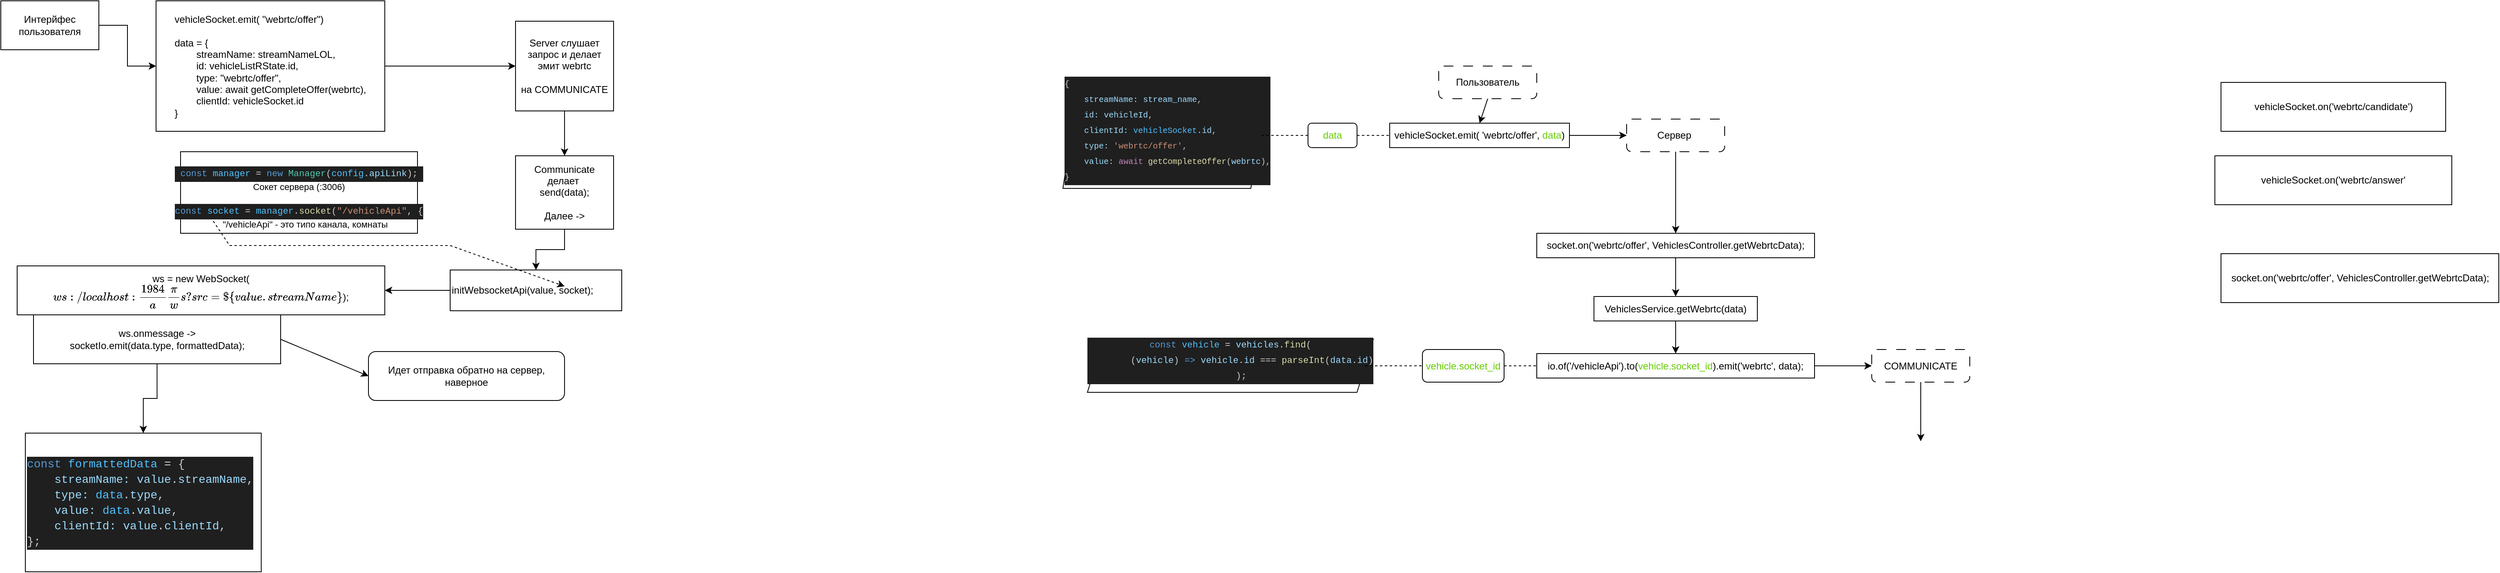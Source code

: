 <mxfile version="24.2.2" type="github">
  <diagram name="Страница — 1" id="N2BBvwz7dYq2u03mfkgw">
    <mxGraphModel dx="2206" dy="1205" grid="1" gridSize="10" guides="1" tooltips="1" connect="1" arrows="1" fold="1" page="1" pageScale="1" pageWidth="827" pageHeight="1169" math="0" shadow="0">
      <root>
        <mxCell id="0" />
        <mxCell id="1" parent="0" />
        <mxCell id="JpSsH_3zQxGx-G5elUN2-3" value="" style="edgeStyle=orthogonalEdgeStyle;rounded=0;orthogonalLoop=1;jettySize=auto;html=1;" parent="1" source="JpSsH_3zQxGx-G5elUN2-1" target="JpSsH_3zQxGx-G5elUN2-2" edge="1">
          <mxGeometry relative="1" as="geometry" />
        </mxCell>
        <mxCell id="JpSsH_3zQxGx-G5elUN2-1" value="Интерйфес пользователя" style="rounded=0;whiteSpace=wrap;html=1;" parent="1" vertex="1">
          <mxGeometry x="30" y="40" width="120" height="60" as="geometry" />
        </mxCell>
        <mxCell id="JpSsH_3zQxGx-G5elUN2-5" value="" style="edgeStyle=orthogonalEdgeStyle;rounded=0;orthogonalLoop=1;jettySize=auto;html=1;" parent="1" source="JpSsH_3zQxGx-G5elUN2-2" target="JpSsH_3zQxGx-G5elUN2-4" edge="1">
          <mxGeometry relative="1" as="geometry" />
        </mxCell>
        <mxCell id="JpSsH_3zQxGx-G5elUN2-2" value="&lt;div style=&quot;text-align: left;&quot;&gt;vehicleSocket.emit( &quot;webrtc/offer&quot;)&lt;br&gt;&lt;/div&gt;&lt;div style=&quot;text-align: left;&quot;&gt;&lt;span style=&quot;white-space: normal;&quot;&gt;&lt;br&gt;data = {&lt;/span&gt;&lt;/div&gt;&lt;div style=&quot;text-align: left;&quot;&gt;&lt;span style=&quot;white-space: normal;&quot;&gt;&lt;span style=&quot;white-space: pre;&quot;&gt;&#x9;&lt;/span&gt;streamName: streamNameLOL,&lt;/span&gt;&lt;/div&gt;&lt;div style=&quot;text-align: left;&quot;&gt;&lt;span style=&quot;background-color: initial;&quot;&gt;&lt;span style=&quot;white-space: pre;&quot;&gt;&#x9;&lt;/span&gt;id: vehicleListRState.id,&lt;/span&gt;&lt;/div&gt;&lt;div style=&quot;text-align: left;&quot;&gt;&lt;span style=&quot;white-space: normal;&quot;&gt;&lt;span style=&quot;white-space:pre&quot;&gt;&#x9;&lt;/span&gt;type: &quot;webrtc/offer&quot;,&lt;/span&gt;&lt;/div&gt;&lt;div style=&quot;text-align: left;&quot;&gt;&lt;span style=&quot;white-space: normal;&quot;&gt;&lt;span style=&quot;white-space:pre&quot;&gt;&#x9;&lt;/span&gt;value: await getCompleteOffer(webrtc),&lt;/span&gt;&lt;/div&gt;&lt;div style=&quot;text-align: left;&quot;&gt;&lt;span style=&quot;white-space: normal;&quot;&gt;&lt;span style=&quot;white-space:pre&quot;&gt;&#x9;&lt;/span&gt;clientId: vehicleSocket.id&lt;/span&gt;&lt;/div&gt;&lt;div style=&quot;text-align: left;&quot;&gt;&lt;span style=&quot;white-space: normal;&quot;&gt;}&lt;br&gt;&lt;/span&gt;&lt;/div&gt;" style="whiteSpace=wrap;html=1;rounded=0;" parent="1" vertex="1">
          <mxGeometry x="220" y="40" width="280" height="160" as="geometry" />
        </mxCell>
        <mxCell id="JpSsH_3zQxGx-G5elUN2-7" value="" style="edgeStyle=orthogonalEdgeStyle;rounded=0;orthogonalLoop=1;jettySize=auto;html=1;" parent="1" source="JpSsH_3zQxGx-G5elUN2-4" target="JpSsH_3zQxGx-G5elUN2-6" edge="1">
          <mxGeometry relative="1" as="geometry" />
        </mxCell>
        <mxCell id="JpSsH_3zQxGx-G5elUN2-4" value="Server слушает запрос и делает эмит webrtc&lt;br&gt;&lt;br&gt;&lt;div&gt;на COMMUNICATE&lt;/div&gt;" style="whiteSpace=wrap;html=1;rounded=0;" parent="1" vertex="1">
          <mxGeometry x="660" y="65" width="120" height="110" as="geometry" />
        </mxCell>
        <mxCell id="JpSsH_3zQxGx-G5elUN2-10" value="" style="edgeStyle=orthogonalEdgeStyle;rounded=0;orthogonalLoop=1;jettySize=auto;html=1;" parent="1" source="JpSsH_3zQxGx-G5elUN2-6" target="JpSsH_3zQxGx-G5elUN2-9" edge="1">
          <mxGeometry relative="1" as="geometry" />
        </mxCell>
        <mxCell id="JpSsH_3zQxGx-G5elUN2-6" value="Communicate делает&amp;nbsp;&lt;div&gt;send(data);&lt;/div&gt;&lt;div&gt;&lt;br&gt;&lt;/div&gt;&lt;div&gt;Далее -&amp;gt;&lt;/div&gt;" style="whiteSpace=wrap;html=1;rounded=0;" parent="1" vertex="1">
          <mxGeometry x="660" y="230" width="120" height="90" as="geometry" />
        </mxCell>
        <mxCell id="JpSsH_3zQxGx-G5elUN2-12" value="" style="edgeStyle=orthogonalEdgeStyle;rounded=0;orthogonalLoop=1;jettySize=auto;html=1;" parent="1" source="JpSsH_3zQxGx-G5elUN2-9" target="JpSsH_3zQxGx-G5elUN2-11" edge="1">
          <mxGeometry relative="1" as="geometry" />
        </mxCell>
        <UserObject label="initWebsocketApi(value, socket);" id="JpSsH_3zQxGx-G5elUN2-9">
          <mxCell style="whiteSpace=wrap;html=1;rounded=0;align=left;" parent="1" vertex="1">
            <mxGeometry x="580" y="370" width="210" height="50" as="geometry" />
          </mxCell>
        </UserObject>
        <mxCell id="JpSsH_3zQxGx-G5elUN2-11" value="ws = new WebSocket(`ws://localhost:1984/api/ws?src=${value.streamName}`);" style="whiteSpace=wrap;html=1;align=center;rounded=0;" parent="1" vertex="1">
          <mxGeometry x="50" y="365" width="450" height="60" as="geometry" />
        </mxCell>
        <mxCell id="JpSsH_3zQxGx-G5elUN2-26" value="" style="edgeStyle=orthogonalEdgeStyle;rounded=0;orthogonalLoop=1;jettySize=auto;html=1;" parent="1" source="JpSsH_3zQxGx-G5elUN2-17" target="JpSsH_3zQxGx-G5elUN2-25" edge="1">
          <mxGeometry relative="1" as="geometry" />
        </mxCell>
        <UserObject label="ws.onmessage -&amp;gt;&lt;div&gt;socketIo.emit(data.type, formattedData);&lt;/div&gt;" id="JpSsH_3zQxGx-G5elUN2-17">
          <mxCell style="rounded=0;whiteSpace=wrap;html=1;" parent="1" vertex="1">
            <mxGeometry x="70" y="425" width="302.5" height="60" as="geometry" />
          </mxCell>
        </UserObject>
        <mxCell id="JpSsH_3zQxGx-G5elUN2-21" value="Идет отправка обратно на сервер, наверное" style="rounded=1;whiteSpace=wrap;html=1;" parent="1" vertex="1">
          <mxGeometry x="480" y="470" width="240" height="60" as="geometry" />
        </mxCell>
        <mxCell id="JpSsH_3zQxGx-G5elUN2-22" value="" style="endArrow=classic;html=1;rounded=0;exitX=1;exitY=0.5;exitDx=0;exitDy=0;entryX=0;entryY=0.5;entryDx=0;entryDy=0;" parent="1" source="JpSsH_3zQxGx-G5elUN2-17" target="JpSsH_3zQxGx-G5elUN2-21" edge="1">
          <mxGeometry width="50" height="50" relative="1" as="geometry">
            <mxPoint x="390" y="290" as="sourcePoint" />
            <mxPoint x="440" y="240" as="targetPoint" />
          </mxGeometry>
        </mxCell>
        <mxCell id="JpSsH_3zQxGx-G5elUN2-25" value="&lt;br&gt;&lt;div style=&quot;color: #cccccc;background-color: #1f1f1f;font-family: Consolas, &#39;Courier New&#39;, monospace;font-weight: normal;font-size: 14px;line-height: 19px;white-space: pre;&quot;&gt;&lt;div&gt;&lt;span style=&quot;color: #569cd6;&quot;&gt;const&lt;/span&gt;&lt;span style=&quot;color: #cccccc;&quot;&gt; &lt;/span&gt;&lt;span style=&quot;color: #4fc1ff;&quot;&gt;formattedData&lt;/span&gt;&lt;span style=&quot;color: #cccccc;&quot;&gt; &lt;/span&gt;&lt;span style=&quot;color: #d4d4d4;&quot;&gt;=&lt;/span&gt;&lt;span style=&quot;color: #cccccc;&quot;&gt; {&lt;/span&gt;&lt;/div&gt;&lt;div&gt;&lt;span style=&quot;color: #cccccc;&quot;&gt;&amp;nbsp; &amp;nbsp; &lt;/span&gt;&lt;span style=&quot;color: #9cdcfe;&quot;&gt;streamName&lt;/span&gt;&lt;span style=&quot;color: #9cdcfe;&quot;&gt;:&lt;/span&gt;&lt;span style=&quot;color: #cccccc;&quot;&gt; &lt;/span&gt;&lt;span style=&quot;color: #9cdcfe;&quot;&gt;value&lt;/span&gt;&lt;span style=&quot;color: #cccccc;&quot;&gt;.&lt;/span&gt;&lt;span style=&quot;color: #9cdcfe;&quot;&gt;streamName&lt;/span&gt;&lt;span style=&quot;color: #cccccc;&quot;&gt;,&lt;/span&gt;&lt;/div&gt;&lt;div&gt;&lt;span style=&quot;color: #cccccc;&quot;&gt;&amp;nbsp; &amp;nbsp; &lt;/span&gt;&lt;span style=&quot;color: #9cdcfe;&quot;&gt;type&lt;/span&gt;&lt;span style=&quot;color: #9cdcfe;&quot;&gt;:&lt;/span&gt;&lt;span style=&quot;color: #cccccc;&quot;&gt; &lt;/span&gt;&lt;span style=&quot;color: #4fc1ff;&quot;&gt;data&lt;/span&gt;&lt;span style=&quot;color: #cccccc;&quot;&gt;.&lt;/span&gt;&lt;span style=&quot;color: #9cdcfe;&quot;&gt;type&lt;/span&gt;&lt;span style=&quot;color: #cccccc;&quot;&gt;,&lt;/span&gt;&lt;/div&gt;&lt;div&gt;&lt;span style=&quot;color: #cccccc;&quot;&gt;&amp;nbsp; &amp;nbsp; &lt;/span&gt;&lt;span style=&quot;color: #9cdcfe;&quot;&gt;value&lt;/span&gt;&lt;span style=&quot;color: #9cdcfe;&quot;&gt;:&lt;/span&gt;&lt;span style=&quot;color: #cccccc;&quot;&gt; &lt;/span&gt;&lt;span style=&quot;color: #4fc1ff;&quot;&gt;data&lt;/span&gt;&lt;span style=&quot;color: #cccccc;&quot;&gt;.&lt;/span&gt;&lt;span style=&quot;color: #9cdcfe;&quot;&gt;value&lt;/span&gt;&lt;span style=&quot;color: #cccccc;&quot;&gt;,&lt;/span&gt;&lt;/div&gt;&lt;div&gt;&lt;span style=&quot;color: #cccccc;&quot;&gt;&amp;nbsp; &amp;nbsp; &lt;/span&gt;&lt;span style=&quot;color: #9cdcfe;&quot;&gt;clientId&lt;/span&gt;&lt;span style=&quot;color: #9cdcfe;&quot;&gt;:&lt;/span&gt;&lt;span style=&quot;color: #cccccc;&quot;&gt; &lt;/span&gt;&lt;span style=&quot;color: #9cdcfe;&quot;&gt;value&lt;/span&gt;&lt;span style=&quot;color: #cccccc;&quot;&gt;.&lt;/span&gt;&lt;span style=&quot;color: #9cdcfe;&quot;&gt;clientId&lt;/span&gt;&lt;span style=&quot;color: #cccccc;&quot;&gt;,&lt;/span&gt;&lt;/div&gt;&lt;div&gt;&lt;span style=&quot;color: #cccccc;&quot;&gt;};&lt;/span&gt;&lt;/div&gt;&lt;/div&gt;&lt;div&gt;&lt;br/&gt;&lt;/div&gt;" style="whiteSpace=wrap;html=1;rounded=0;align=left;" parent="1" vertex="1">
          <mxGeometry x="60.01" y="570" width="288.75" height="170" as="geometry" />
        </mxCell>
        <mxCell id="JpSsH_3zQxGx-G5elUN2-27" value="&lt;br style=&quot;font-size: 11px;&quot;&gt;&lt;div style=&quot;color: rgb(204, 204, 204); background-color: rgb(31, 31, 31); font-family: Consolas, &amp;quot;Courier New&amp;quot;, monospace; font-weight: normal; font-size: 11px; line-height: 19px; white-space: pre;&quot;&gt;&lt;div style=&quot;font-size: 11px;&quot;&gt;&lt;span style=&quot;color: rgb(86, 156, 214); font-size: 11px;&quot;&gt;const&lt;/span&gt;&lt;span style=&quot;color: rgb(204, 204, 204); font-size: 11px;&quot;&gt; &lt;/span&gt;&lt;span style=&quot;color: rgb(79, 193, 255); font-size: 11px;&quot;&gt;manager&lt;/span&gt;&lt;span style=&quot;color: rgb(204, 204, 204); font-size: 11px;&quot;&gt; &lt;/span&gt;&lt;span style=&quot;color: rgb(212, 212, 212); font-size: 11px;&quot;&gt;=&lt;/span&gt;&lt;span style=&quot;color: rgb(204, 204, 204); font-size: 11px;&quot;&gt; &lt;/span&gt;&lt;span style=&quot;color: rgb(86, 156, 214); font-size: 11px;&quot;&gt;new&lt;/span&gt;&lt;span style=&quot;color: rgb(204, 204, 204); font-size: 11px;&quot;&gt; &lt;/span&gt;&lt;span style=&quot;color: rgb(78, 201, 176); font-size: 11px;&quot;&gt;Manager&lt;/span&gt;&lt;span style=&quot;color: rgb(204, 204, 204); font-size: 11px;&quot;&gt;(&lt;/span&gt;&lt;span style=&quot;color: rgb(79, 193, 255); font-size: 11px;&quot;&gt;config&lt;/span&gt;&lt;span style=&quot;color: rgb(204, 204, 204); font-size: 11px;&quot;&gt;.&lt;/span&gt;&lt;span style=&quot;color: rgb(156, 220, 254); font-size: 11px;&quot;&gt;apiLink&lt;/span&gt;&lt;span style=&quot;color: rgb(204, 204, 204); font-size: 11px;&quot;&gt;);&lt;/span&gt;&lt;/div&gt;&lt;/div&gt;Сокет сервера (:3006)&lt;div style=&quot;font-size: 11px;&quot;&gt;&lt;br style=&quot;font-size: 11px;&quot;&gt;&lt;/div&gt;&lt;div style=&quot;font-size: 11px;&quot;&gt;&lt;div style=&quot;color: rgb(204, 204, 204); background-color: rgb(31, 31, 31); font-family: Consolas, &amp;quot;Courier New&amp;quot;, monospace; font-size: 11px; line-height: 19px; white-space: pre;&quot;&gt;&lt;span style=&quot;color: rgb(86, 156, 214); font-size: 11px;&quot;&gt;const&lt;/span&gt; &lt;span style=&quot;color: rgb(79, 193, 255); font-size: 11px;&quot;&gt;socket&lt;/span&gt; &lt;span style=&quot;color: rgb(212, 212, 212); font-size: 11px;&quot;&gt;=&lt;/span&gt; &lt;span style=&quot;color: rgb(79, 193, 255); font-size: 11px;&quot;&gt;manager&lt;/span&gt;.&lt;span style=&quot;color: rgb(220, 220, 170); font-size: 11px;&quot;&gt;socket&lt;/span&gt;(&lt;span style=&quot;color: rgb(206, 145, 120); font-size: 11px;&quot;&gt;&quot;/vehicleApi&quot;&lt;/span&gt;, {&lt;/div&gt;&amp;nbsp; &amp;nbsp; &amp;nbsp;&quot;/vehicleApi&quot; - это типо канала, комнаты&lt;br style=&quot;font-size: 11px;&quot;&gt;&lt;/div&gt;" style="rounded=0;whiteSpace=wrap;html=1;fontSize=11;" parent="1" vertex="1">
          <mxGeometry x="250" y="225" width="290" height="100" as="geometry" />
        </mxCell>
        <mxCell id="ZGbc0jheP5GNqV0KJYv2-5" value="" style="endArrow=classic;html=1;rounded=0;exitX=0.138;exitY=0.85;exitDx=0;exitDy=0;exitPerimeter=0;entryX=0.667;entryY=0.4;entryDx=0;entryDy=0;entryPerimeter=0;dashed=1;" parent="1" source="JpSsH_3zQxGx-G5elUN2-27" target="JpSsH_3zQxGx-G5elUN2-9" edge="1">
          <mxGeometry width="50" height="50" relative="1" as="geometry">
            <mxPoint x="390" y="510" as="sourcePoint" />
            <mxPoint x="440" y="460" as="targetPoint" />
            <Array as="points">
              <mxPoint x="310" y="340" />
              <mxPoint x="580" y="340" />
            </Array>
          </mxGeometry>
        </mxCell>
        <mxCell id="eRhAELS6R_RbNOVsheLl-6" value="vehicleSocket.emit( &#39;webrtc/offer&#39;, &lt;font color=&quot;#66cc00&quot;&gt;data&lt;/font&gt;)" style="rounded=0;whiteSpace=wrap;html=1;" vertex="1" parent="1">
          <mxGeometry x="1730" y="190" width="220" height="30" as="geometry" />
        </mxCell>
        <UserObject label="vehicleSocket.on(&#39;webrtc/candidate&#39;)" id="eRhAELS6R_RbNOVsheLl-7">
          <mxCell style="rounded=0;whiteSpace=wrap;html=1;" vertex="1" parent="1">
            <mxGeometry x="2747.5" y="140" width="275" height="60" as="geometry" />
          </mxCell>
        </UserObject>
        <UserObject label="socket.on(&#39;webrtc/offer&#39;, VehiclesController.getWebrtcData);" id="eRhAELS6R_RbNOVsheLl-8">
          <mxCell style="rounded=0;whiteSpace=wrap;html=1;" vertex="1" parent="1">
            <mxGeometry x="2747.5" y="350" width="340" height="60" as="geometry" />
          </mxCell>
        </UserObject>
        <mxCell id="eRhAELS6R_RbNOVsheLl-9" value="vehicleSocket.on(&#39;webrtc/answer&#39;" style="rounded=0;whiteSpace=wrap;html=1;" vertex="1" parent="1">
          <mxGeometry x="2740" y="230" width="290" height="60" as="geometry" />
        </mxCell>
        <mxCell id="eRhAELS6R_RbNOVsheLl-10" value="Пользователь" style="rounded=1;whiteSpace=wrap;html=1;dashed=1;dashPattern=12 12;" vertex="1" parent="1">
          <mxGeometry x="1790" y="120" width="120" height="40" as="geometry" />
        </mxCell>
        <mxCell id="eRhAELS6R_RbNOVsheLl-11" value="Сервер&amp;nbsp;" style="rounded=1;whiteSpace=wrap;html=1;dashed=1;dashPattern=12 12;" vertex="1" parent="1">
          <mxGeometry x="2020" y="185" width="120" height="40" as="geometry" />
        </mxCell>
        <mxCell id="eRhAELS6R_RbNOVsheLl-12" value="" style="endArrow=classic;html=1;rounded=0;exitX=0.5;exitY=1;exitDx=0;exitDy=0;entryX=0.5;entryY=0;entryDx=0;entryDy=0;" edge="1" parent="1" source="eRhAELS6R_RbNOVsheLl-10" target="eRhAELS6R_RbNOVsheLl-6">
          <mxGeometry width="50" height="50" relative="1" as="geometry">
            <mxPoint x="1910" y="620" as="sourcePoint" />
            <mxPoint x="1960" y="570" as="targetPoint" />
          </mxGeometry>
        </mxCell>
        <mxCell id="eRhAELS6R_RbNOVsheLl-14" value="" style="endArrow=classic;html=1;rounded=0;entryX=0;entryY=0.5;entryDx=0;entryDy=0;exitX=1;exitY=0.5;exitDx=0;exitDy=0;" edge="1" parent="1" source="eRhAELS6R_RbNOVsheLl-6" target="eRhAELS6R_RbNOVsheLl-11">
          <mxGeometry width="50" height="50" relative="1" as="geometry">
            <mxPoint x="2125" y="240" as="sourcePoint" />
            <mxPoint x="2175" y="190" as="targetPoint" />
          </mxGeometry>
        </mxCell>
        <mxCell id="eRhAELS6R_RbNOVsheLl-15" value="" style="endArrow=classic;html=1;rounded=0;exitX=0.5;exitY=1;exitDx=0;exitDy=0;" edge="1" parent="1" source="eRhAELS6R_RbNOVsheLl-11" target="eRhAELS6R_RbNOVsheLl-16">
          <mxGeometry width="50" height="50" relative="1" as="geometry">
            <mxPoint x="2400" y="260" as="sourcePoint" />
            <mxPoint x="2350" y="130" as="targetPoint" />
          </mxGeometry>
        </mxCell>
        <mxCell id="eRhAELS6R_RbNOVsheLl-19" value="" style="edgeStyle=orthogonalEdgeStyle;rounded=0;orthogonalLoop=1;jettySize=auto;html=1;" edge="1" parent="1" source="eRhAELS6R_RbNOVsheLl-16" target="eRhAELS6R_RbNOVsheLl-18">
          <mxGeometry relative="1" as="geometry" />
        </mxCell>
        <mxCell id="eRhAELS6R_RbNOVsheLl-16" value="socket.on(&#39;webrtc/offer&#39;, VehiclesController.getWebrtcData);" style="rounded=0;whiteSpace=wrap;html=1;" vertex="1" parent="1">
          <mxGeometry x="1910" y="325" width="340" height="30" as="geometry" />
        </mxCell>
        <mxCell id="eRhAELS6R_RbNOVsheLl-22" value="" style="edgeStyle=orthogonalEdgeStyle;rounded=0;orthogonalLoop=1;jettySize=auto;html=1;entryX=0.5;entryY=0;entryDx=0;entryDy=0;" edge="1" parent="1" source="eRhAELS6R_RbNOVsheLl-18" target="eRhAELS6R_RbNOVsheLl-21">
          <mxGeometry relative="1" as="geometry">
            <mxPoint x="2050" y="454" as="targetPoint" />
          </mxGeometry>
        </mxCell>
        <mxCell id="eRhAELS6R_RbNOVsheLl-18" value="VehiclesService.getWebrtc(data)" style="whiteSpace=wrap;html=1;rounded=0;" vertex="1" parent="1">
          <mxGeometry x="1980" y="402.5" width="200" height="30" as="geometry" />
        </mxCell>
        <UserObject label="io.of(&#39;/vehicleApi&#39;).to(&lt;font color=&quot;#66cc00&quot;&gt;vehicle.socket_id&lt;/font&gt;).emit(&#39;webrtc&#39;, data);" id="eRhAELS6R_RbNOVsheLl-21">
          <mxCell style="whiteSpace=wrap;html=1;rounded=0;" vertex="1" parent="1">
            <mxGeometry x="1910" y="472.5" width="340" height="30" as="geometry" />
          </mxCell>
        </UserObject>
        <mxCell id="eRhAELS6R_RbNOVsheLl-24" value="&#xa;&lt;div style=&quot;color: rgb(204, 204, 204); background-color: rgb(31, 31, 31); font-family: Consolas, &amp;quot;Courier New&amp;quot;, monospace; font-weight: normal; font-size: 10px; line-height: 19px; white-space: pre;&quot;&gt;&lt;div style=&quot;font-size: 10px;&quot;&gt;&lt;span style=&quot;color: rgb(204, 204, 204); font-size: 10px;&quot;&gt;{&lt;/span&gt;&lt;/div&gt;&lt;div style=&quot;font-size: 10px;&quot;&gt;&lt;span style=&quot;color: rgb(204, 204, 204); font-size: 10px;&quot;&gt;&amp;nbsp; &amp;nbsp; &lt;/span&gt;&lt;span style=&quot;color: rgb(156, 220, 254); font-size: 10px;&quot;&gt;streamName&lt;/span&gt;&lt;span style=&quot;color: rgb(156, 220, 254); font-size: 10px;&quot;&gt;:&lt;/span&gt;&lt;span style=&quot;color: rgb(204, 204, 204); font-size: 10px;&quot;&gt; &lt;/span&gt;&lt;span style=&quot;color: rgb(156, 220, 254); font-size: 10px;&quot;&gt;stream_name&lt;/span&gt;&lt;span style=&quot;color: rgb(204, 204, 204); font-size: 10px;&quot;&gt;,&lt;/span&gt;&lt;/div&gt;&lt;div style=&quot;font-size: 10px;&quot;&gt;&lt;span style=&quot;color: rgb(204, 204, 204); font-size: 10px;&quot;&gt;&amp;nbsp; &amp;nbsp; &lt;/span&gt;&lt;span style=&quot;color: rgb(156, 220, 254); font-size: 10px;&quot;&gt;id&lt;/span&gt;&lt;span style=&quot;color: rgb(156, 220, 254); font-size: 10px;&quot;&gt;:&lt;/span&gt;&lt;span style=&quot;color: rgb(204, 204, 204); font-size: 10px;&quot;&gt; &lt;/span&gt;&lt;span style=&quot;color: rgb(156, 220, 254); font-size: 10px;&quot;&gt;vehicleId&lt;/span&gt;&lt;span style=&quot;color: rgb(204, 204, 204); font-size: 10px;&quot;&gt;,&lt;/span&gt;&lt;/div&gt;&lt;div style=&quot;font-size: 10px;&quot;&gt;&lt;span style=&quot;color: rgb(204, 204, 204); font-size: 10px;&quot;&gt;&amp;nbsp; &amp;nbsp; &lt;/span&gt;&lt;span style=&quot;color: rgb(156, 220, 254); font-size: 10px;&quot;&gt;clientId&lt;/span&gt;&lt;span style=&quot;color: rgb(156, 220, 254); font-size: 10px;&quot;&gt;:&lt;/span&gt;&lt;span style=&quot;color: rgb(204, 204, 204); font-size: 10px;&quot;&gt; &lt;/span&gt;&lt;span style=&quot;color: rgb(79, 193, 255); font-size: 10px;&quot;&gt;vehicleSocket&lt;/span&gt;&lt;span style=&quot;color: rgb(204, 204, 204); font-size: 10px;&quot;&gt;.&lt;/span&gt;&lt;span style=&quot;color: rgb(156, 220, 254); font-size: 10px;&quot;&gt;id&lt;/span&gt;&lt;span style=&quot;color: rgb(204, 204, 204); font-size: 10px;&quot;&gt;,&lt;/span&gt;&lt;/div&gt;&lt;div style=&quot;font-size: 10px;&quot;&gt;&lt;span style=&quot;color: rgb(204, 204, 204); font-size: 10px;&quot;&gt;&amp;nbsp; &amp;nbsp; &lt;/span&gt;&lt;span style=&quot;color: rgb(156, 220, 254); font-size: 10px;&quot;&gt;type&lt;/span&gt;&lt;span style=&quot;color: rgb(156, 220, 254); font-size: 10px;&quot;&gt;:&lt;/span&gt;&lt;span style=&quot;color: rgb(204, 204, 204); font-size: 10px;&quot;&gt; &lt;/span&gt;&lt;span style=&quot;color: rgb(206, 145, 120); font-size: 10px;&quot;&gt;&#39;webrtc/offer&#39;&lt;/span&gt;&lt;span style=&quot;color: rgb(204, 204, 204); font-size: 10px;&quot;&gt;,&lt;/span&gt;&lt;/div&gt;&lt;div style=&quot;font-size: 10px;&quot;&gt;&lt;span style=&quot;color: rgb(204, 204, 204); font-size: 10px;&quot;&gt;&amp;nbsp; &amp;nbsp; &lt;/span&gt;&lt;span style=&quot;color: rgb(156, 220, 254); font-size: 10px;&quot;&gt;value&lt;/span&gt;&lt;span style=&quot;color: rgb(156, 220, 254); font-size: 10px;&quot;&gt;:&lt;/span&gt;&lt;span style=&quot;color: rgb(204, 204, 204); font-size: 10px;&quot;&gt; &lt;/span&gt;&lt;span style=&quot;color: rgb(197, 134, 192); font-size: 10px;&quot;&gt;await&lt;/span&gt;&lt;span style=&quot;color: rgb(204, 204, 204); font-size: 10px;&quot;&gt; &lt;/span&gt;&lt;span style=&quot;color: rgb(220, 220, 170); font-size: 10px;&quot;&gt;getCompleteOffer&lt;/span&gt;&lt;span style=&quot;color: rgb(204, 204, 204); font-size: 10px;&quot;&gt;(&lt;/span&gt;&lt;span style=&quot;color: rgb(156, 220, 254); font-size: 10px;&quot;&gt;webrtc&lt;/span&gt;&lt;span style=&quot;color: rgb(204, 204, 204); font-size: 10px;&quot;&gt;),&lt;/span&gt;&lt;/div&gt;&lt;div style=&quot;font-size: 10px;&quot;&gt;&lt;span style=&quot;color: rgb(204, 204, 204); font-size: 10px;&quot;&gt;}&lt;/span&gt;&lt;/div&gt;&lt;/div&gt;&#xa;&#xa;" style="shape=parallelogram;perimeter=parallelogramPerimeter;whiteSpace=wrap;html=1;fixedSize=1;align=left;fontSize=10;" vertex="1" parent="1">
          <mxGeometry x="1330" y="140" width="250" height="130" as="geometry" />
        </mxCell>
        <mxCell id="eRhAELS6R_RbNOVsheLl-25" value="" style="endArrow=none;dashed=1;html=1;rounded=0;entryX=1;entryY=0.5;entryDx=0;entryDy=0;exitX=0;exitY=0.5;exitDx=0;exitDy=0;" edge="1" parent="1" source="eRhAELS6R_RbNOVsheLl-29" target="eRhAELS6R_RbNOVsheLl-24">
          <mxGeometry width="50" height="50" relative="1" as="geometry">
            <mxPoint x="1630" y="210" as="sourcePoint" />
            <mxPoint x="1970" y="430" as="targetPoint" />
          </mxGeometry>
        </mxCell>
        <mxCell id="eRhAELS6R_RbNOVsheLl-29" value="data" style="rounded=1;whiteSpace=wrap;html=1;fontColor=#66CC00;" vertex="1" parent="1">
          <mxGeometry x="1630" y="190" width="60" height="30" as="geometry" />
        </mxCell>
        <mxCell id="eRhAELS6R_RbNOVsheLl-30" value="" style="endArrow=none;dashed=1;html=1;rounded=0;entryX=0;entryY=0.5;entryDx=0;entryDy=0;exitX=1;exitY=0.5;exitDx=0;exitDy=0;" edge="1" parent="1" source="eRhAELS6R_RbNOVsheLl-29" target="eRhAELS6R_RbNOVsheLl-6">
          <mxGeometry width="50" height="50" relative="1" as="geometry">
            <mxPoint x="1640" y="220" as="sourcePoint" />
            <mxPoint x="1600" y="215" as="targetPoint" />
          </mxGeometry>
        </mxCell>
        <mxCell id="eRhAELS6R_RbNOVsheLl-31" value="&#xa;&lt;div style=&quot;color: rgb(204, 204, 204); background-color: rgb(31, 31, 31); font-family: Consolas, &amp;quot;Courier New&amp;quot;, monospace; font-weight: normal; font-size: 11px; line-height: 19px; white-space: pre;&quot;&gt;&lt;div style=&quot;font-size: 11px;&quot;&gt;&lt;span style=&quot;color: rgb(86, 156, 214); font-size: 11px;&quot;&gt;const&lt;/span&gt;&lt;span style=&quot;color: rgb(204, 204, 204); font-size: 11px;&quot;&gt; &lt;/span&gt;&lt;span style=&quot;color: rgb(79, 193, 255); font-size: 11px;&quot;&gt;vehicle&lt;/span&gt;&lt;span style=&quot;color: rgb(204, 204, 204); font-size: 11px;&quot;&gt; &lt;/span&gt;&lt;span style=&quot;color: rgb(212, 212, 212); font-size: 11px;&quot;&gt;=&lt;/span&gt;&lt;span style=&quot;color: rgb(204, 204, 204); font-size: 11px;&quot;&gt; &lt;/span&gt;&lt;span style=&quot;color: rgb(156, 220, 254); font-size: 11px;&quot;&gt;vehicles&lt;/span&gt;&lt;span style=&quot;color: rgb(204, 204, 204); font-size: 11px;&quot;&gt;.&lt;/span&gt;&lt;span style=&quot;color: rgb(220, 220, 170); font-size: 11px;&quot;&gt;find&lt;/span&gt;&lt;span style=&quot;color: rgb(204, 204, 204); font-size: 11px;&quot;&gt;(&lt;/span&gt;&lt;/div&gt;&lt;div style=&quot;font-size: 11px;&quot;&gt;&lt;span style=&quot;color: rgb(204, 204, 204); font-size: 11px;&quot;&gt;&amp;nbsp; &amp;nbsp; &amp;nbsp; &amp;nbsp; (&lt;/span&gt;&lt;span style=&quot;color: rgb(156, 220, 254); font-size: 11px;&quot;&gt;vehicle&lt;/span&gt;&lt;span style=&quot;color: rgb(204, 204, 204); font-size: 11px;&quot;&gt;) &lt;/span&gt;&lt;span style=&quot;color: rgb(86, 156, 214); font-size: 11px;&quot;&gt;=&amp;gt;&lt;/span&gt;&lt;span style=&quot;color: rgb(204, 204, 204); font-size: 11px;&quot;&gt; &lt;/span&gt;&lt;span style=&quot;color: rgb(156, 220, 254); font-size: 11px;&quot;&gt;vehicle&lt;/span&gt;&lt;span style=&quot;color: rgb(204, 204, 204); font-size: 11px;&quot;&gt;.&lt;/span&gt;&lt;span style=&quot;color: rgb(156, 220, 254); font-size: 11px;&quot;&gt;id&lt;/span&gt;&lt;span style=&quot;color: rgb(204, 204, 204); font-size: 11px;&quot;&gt; &lt;/span&gt;&lt;span style=&quot;color: rgb(212, 212, 212); font-size: 11px;&quot;&gt;===&lt;/span&gt;&lt;span style=&quot;color: rgb(204, 204, 204); font-size: 11px;&quot;&gt; &lt;/span&gt;&lt;span style=&quot;color: rgb(220, 220, 170); font-size: 11px;&quot;&gt;parseInt&lt;/span&gt;&lt;span style=&quot;color: rgb(204, 204, 204); font-size: 11px;&quot;&gt;(&lt;/span&gt;&lt;span style=&quot;color: rgb(156, 220, 254); font-size: 11px;&quot;&gt;data&lt;/span&gt;&lt;span style=&quot;color: rgb(204, 204, 204); font-size: 11px;&quot;&gt;.&lt;/span&gt;&lt;span style=&quot;color: rgb(156, 220, 254); font-size: 11px;&quot;&gt;id&lt;/span&gt;&lt;span style=&quot;color: rgb(204, 204, 204); font-size: 11px;&quot;&gt;)&lt;/span&gt;&lt;/div&gt;&lt;div style=&quot;font-size: 11px;&quot;&gt;&lt;span style=&quot;color: rgb(204, 204, 204); font-size: 11px;&quot;&gt;&amp;nbsp; &amp;nbsp; );&lt;/span&gt;&lt;/div&gt;&lt;/div&gt;&#xa;&#xa;" style="shape=parallelogram;perimeter=parallelogramPerimeter;whiteSpace=wrap;html=1;fixedSize=1;fontSize=11;" vertex="1" parent="1">
          <mxGeometry x="1360" y="455" width="350" height="65" as="geometry" />
        </mxCell>
        <mxCell id="eRhAELS6R_RbNOVsheLl-32" value="&lt;span style=&quot;color: rgb(102, 204, 0); font-family: Helvetica; font-size: 12px; font-style: normal; font-variant-ligatures: normal; font-variant-caps: normal; font-weight: 400; letter-spacing: normal; orphans: 2; text-align: center; text-indent: 0px; text-transform: none; widows: 2; word-spacing: 0px; -webkit-text-stroke-width: 0px; white-space: normal; background-color: rgb(251, 251, 251); text-decoration-thickness: initial; text-decoration-style: initial; text-decoration-color: initial; display: inline !important; float: none;&quot;&gt;vehicle.socket_id&lt;/span&gt;" style="rounded=1;whiteSpace=wrap;html=1;" vertex="1" parent="1">
          <mxGeometry x="1770" y="467.5" width="100" height="40" as="geometry" />
        </mxCell>
        <mxCell id="eRhAELS6R_RbNOVsheLl-33" value="" style="endArrow=none;dashed=1;html=1;rounded=0;entryX=0;entryY=0.5;entryDx=0;entryDy=0;exitX=1;exitY=0.5;exitDx=0;exitDy=0;" edge="1" source="eRhAELS6R_RbNOVsheLl-32" parent="1" target="eRhAELS6R_RbNOVsheLl-21">
          <mxGeometry width="50" height="50" relative="1" as="geometry">
            <mxPoint x="1570" y="555" as="sourcePoint" />
            <mxPoint x="1680" y="550" as="targetPoint" />
          </mxGeometry>
        </mxCell>
        <mxCell id="eRhAELS6R_RbNOVsheLl-34" value="" style="endArrow=none;dashed=1;html=1;rounded=0;entryX=0;entryY=0.5;entryDx=0;entryDy=0;exitX=1;exitY=0.5;exitDx=0;exitDy=0;" edge="1" parent="1" source="eRhAELS6R_RbNOVsheLl-31" target="eRhAELS6R_RbNOVsheLl-32">
          <mxGeometry width="50" height="50" relative="1" as="geometry">
            <mxPoint x="1680" y="487.5" as="sourcePoint" />
            <mxPoint x="1940" y="555" as="targetPoint" />
          </mxGeometry>
        </mxCell>
        <mxCell id="eRhAELS6R_RbNOVsheLl-36" value="COMMUNICATE" style="rounded=1;whiteSpace=wrap;html=1;dashed=1;dashPattern=12 12;" vertex="1" parent="1">
          <mxGeometry x="2320" y="467.5" width="120" height="40" as="geometry" />
        </mxCell>
        <mxCell id="eRhAELS6R_RbNOVsheLl-38" value="" style="endArrow=classic;html=1;rounded=0;entryX=0;entryY=0.5;entryDx=0;entryDy=0;exitX=1;exitY=0.5;exitDx=0;exitDy=0;" edge="1" parent="1" source="eRhAELS6R_RbNOVsheLl-21" target="eRhAELS6R_RbNOVsheLl-36">
          <mxGeometry width="50" height="50" relative="1" as="geometry">
            <mxPoint x="2170" y="610" as="sourcePoint" />
            <mxPoint x="2240" y="610" as="targetPoint" />
          </mxGeometry>
        </mxCell>
        <mxCell id="eRhAELS6R_RbNOVsheLl-39" value="" style="endArrow=classic;html=1;rounded=0;exitX=0.5;exitY=1;exitDx=0;exitDy=0;" edge="1" parent="1" source="eRhAELS6R_RbNOVsheLl-36">
          <mxGeometry width="50" height="50" relative="1" as="geometry">
            <mxPoint x="2260" y="498" as="sourcePoint" />
            <mxPoint x="2380" y="580" as="targetPoint" />
          </mxGeometry>
        </mxCell>
      </root>
    </mxGraphModel>
  </diagram>
</mxfile>
